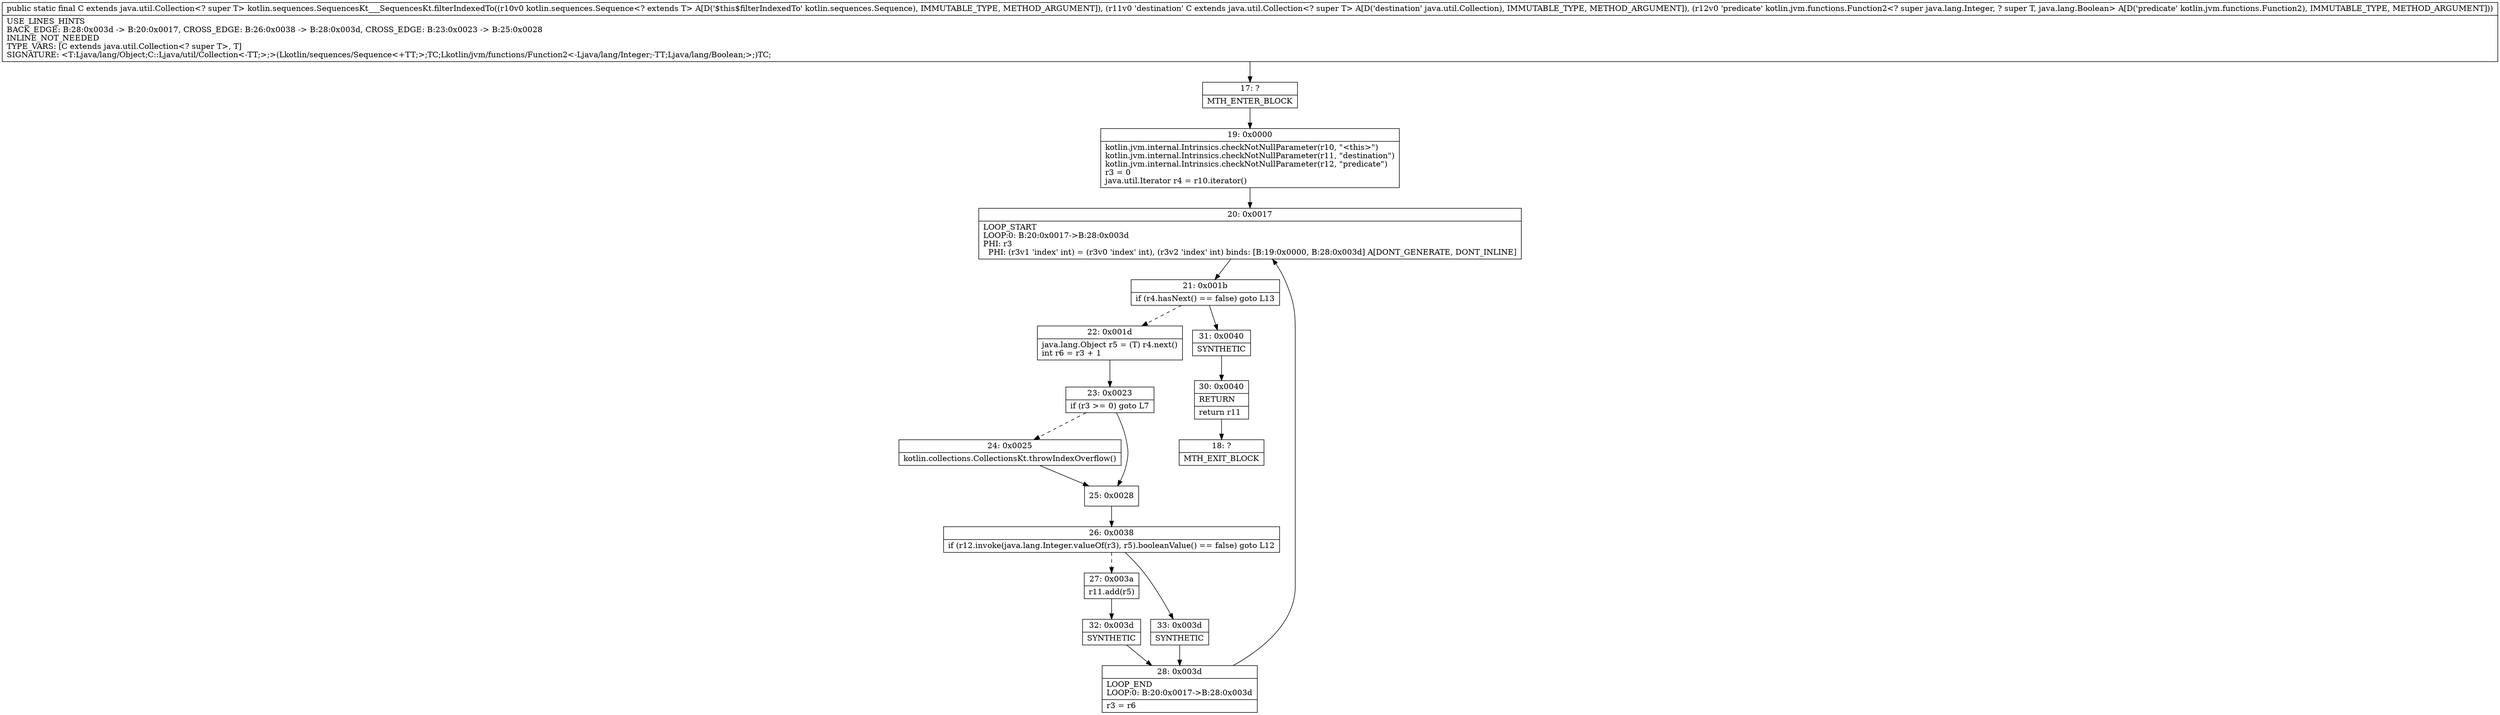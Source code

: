 digraph "CFG forkotlin.sequences.SequencesKt___SequencesKt.filterIndexedTo(Lkotlin\/sequences\/Sequence;Ljava\/util\/Collection;Lkotlin\/jvm\/functions\/Function2;)Ljava\/util\/Collection;" {
Node_17 [shape=record,label="{17\:\ ?|MTH_ENTER_BLOCK\l}"];
Node_19 [shape=record,label="{19\:\ 0x0000|kotlin.jvm.internal.Intrinsics.checkNotNullParameter(r10, \"\<this\>\")\lkotlin.jvm.internal.Intrinsics.checkNotNullParameter(r11, \"destination\")\lkotlin.jvm.internal.Intrinsics.checkNotNullParameter(r12, \"predicate\")\lr3 = 0\ljava.util.Iterator r4 = r10.iterator()\l}"];
Node_20 [shape=record,label="{20\:\ 0x0017|LOOP_START\lLOOP:0: B:20:0x0017\-\>B:28:0x003d\lPHI: r3 \l  PHI: (r3v1 'index' int) = (r3v0 'index' int), (r3v2 'index' int) binds: [B:19:0x0000, B:28:0x003d] A[DONT_GENERATE, DONT_INLINE]\l}"];
Node_21 [shape=record,label="{21\:\ 0x001b|if (r4.hasNext() == false) goto L13\l}"];
Node_22 [shape=record,label="{22\:\ 0x001d|java.lang.Object r5 = (T) r4.next()\lint r6 = r3 + 1\l}"];
Node_23 [shape=record,label="{23\:\ 0x0023|if (r3 \>= 0) goto L7\l}"];
Node_24 [shape=record,label="{24\:\ 0x0025|kotlin.collections.CollectionsKt.throwIndexOverflow()\l}"];
Node_25 [shape=record,label="{25\:\ 0x0028}"];
Node_26 [shape=record,label="{26\:\ 0x0038|if (r12.invoke(java.lang.Integer.valueOf(r3), r5).booleanValue() == false) goto L12\l}"];
Node_27 [shape=record,label="{27\:\ 0x003a|r11.add(r5)\l}"];
Node_32 [shape=record,label="{32\:\ 0x003d|SYNTHETIC\l}"];
Node_28 [shape=record,label="{28\:\ 0x003d|LOOP_END\lLOOP:0: B:20:0x0017\-\>B:28:0x003d\l|r3 = r6\l}"];
Node_33 [shape=record,label="{33\:\ 0x003d|SYNTHETIC\l}"];
Node_31 [shape=record,label="{31\:\ 0x0040|SYNTHETIC\l}"];
Node_30 [shape=record,label="{30\:\ 0x0040|RETURN\l|return r11\l}"];
Node_18 [shape=record,label="{18\:\ ?|MTH_EXIT_BLOCK\l}"];
MethodNode[shape=record,label="{public static final C extends java.util.Collection\<? super T\> kotlin.sequences.SequencesKt___SequencesKt.filterIndexedTo((r10v0 kotlin.sequences.Sequence\<? extends T\> A[D('$this$filterIndexedTo' kotlin.sequences.Sequence), IMMUTABLE_TYPE, METHOD_ARGUMENT]), (r11v0 'destination' C extends java.util.Collection\<? super T\> A[D('destination' java.util.Collection), IMMUTABLE_TYPE, METHOD_ARGUMENT]), (r12v0 'predicate' kotlin.jvm.functions.Function2\<? super java.lang.Integer, ? super T, java.lang.Boolean\> A[D('predicate' kotlin.jvm.functions.Function2), IMMUTABLE_TYPE, METHOD_ARGUMENT]))  | USE_LINES_HINTS\lBACK_EDGE: B:28:0x003d \-\> B:20:0x0017, CROSS_EDGE: B:26:0x0038 \-\> B:28:0x003d, CROSS_EDGE: B:23:0x0023 \-\> B:25:0x0028\lINLINE_NOT_NEEDED\lTYPE_VARS: [C extends java.util.Collection\<? super T\>, T]\lSIGNATURE: \<T:Ljava\/lang\/Object;C::Ljava\/util\/Collection\<\-TT;\>;\>(Lkotlin\/sequences\/Sequence\<+TT;\>;TC;Lkotlin\/jvm\/functions\/Function2\<\-Ljava\/lang\/Integer;\-TT;Ljava\/lang\/Boolean;\>;)TC;\l}"];
MethodNode -> Node_17;Node_17 -> Node_19;
Node_19 -> Node_20;
Node_20 -> Node_21;
Node_21 -> Node_22[style=dashed];
Node_21 -> Node_31;
Node_22 -> Node_23;
Node_23 -> Node_24[style=dashed];
Node_23 -> Node_25;
Node_24 -> Node_25;
Node_25 -> Node_26;
Node_26 -> Node_27[style=dashed];
Node_26 -> Node_33;
Node_27 -> Node_32;
Node_32 -> Node_28;
Node_28 -> Node_20;
Node_33 -> Node_28;
Node_31 -> Node_30;
Node_30 -> Node_18;
}


